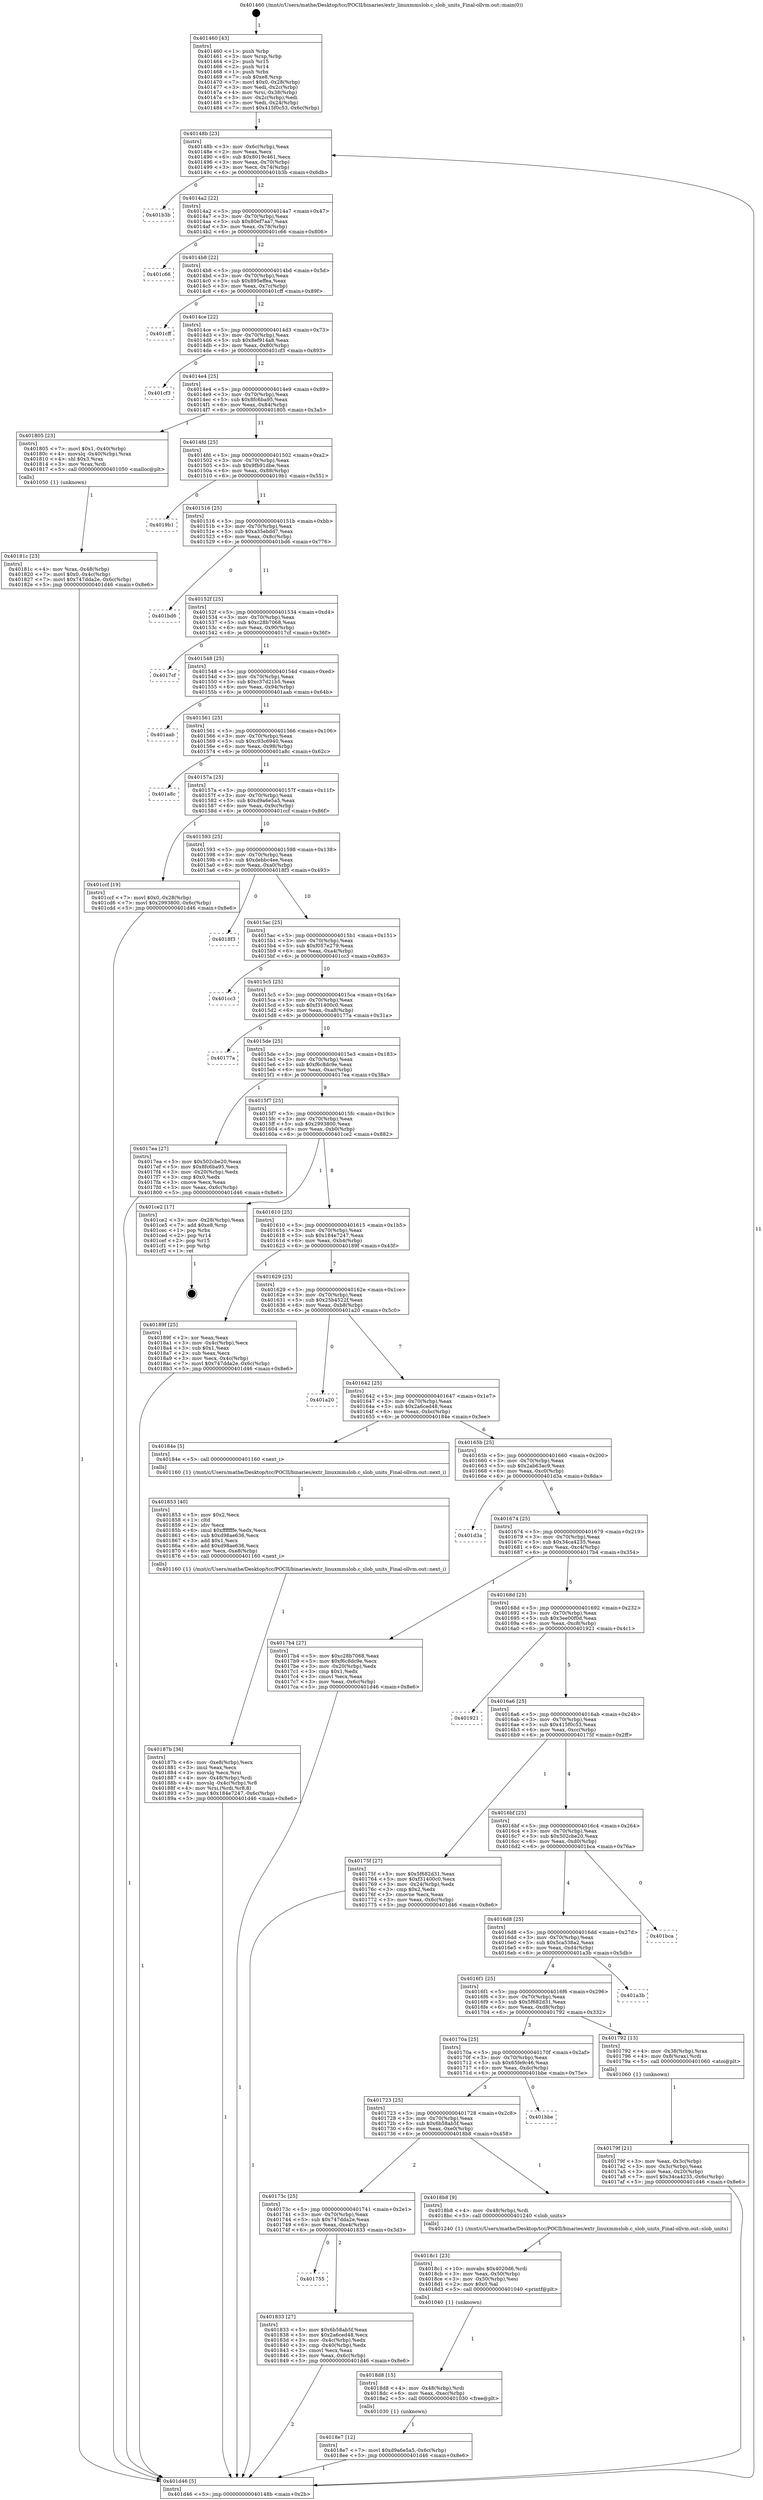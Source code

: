 digraph "0x401460" {
  label = "0x401460 (/mnt/c/Users/mathe/Desktop/tcc/POCII/binaries/extr_linuxmmslob.c_slob_units_Final-ollvm.out::main(0))"
  labelloc = "t"
  node[shape=record]

  Entry [label="",width=0.3,height=0.3,shape=circle,fillcolor=black,style=filled]
  "0x40148b" [label="{
     0x40148b [23]\l
     | [instrs]\l
     &nbsp;&nbsp;0x40148b \<+3\>: mov -0x6c(%rbp),%eax\l
     &nbsp;&nbsp;0x40148e \<+2\>: mov %eax,%ecx\l
     &nbsp;&nbsp;0x401490 \<+6\>: sub $0x8019c461,%ecx\l
     &nbsp;&nbsp;0x401496 \<+3\>: mov %eax,-0x70(%rbp)\l
     &nbsp;&nbsp;0x401499 \<+3\>: mov %ecx,-0x74(%rbp)\l
     &nbsp;&nbsp;0x40149c \<+6\>: je 0000000000401b3b \<main+0x6db\>\l
  }"]
  "0x401b3b" [label="{
     0x401b3b\l
  }", style=dashed]
  "0x4014a2" [label="{
     0x4014a2 [22]\l
     | [instrs]\l
     &nbsp;&nbsp;0x4014a2 \<+5\>: jmp 00000000004014a7 \<main+0x47\>\l
     &nbsp;&nbsp;0x4014a7 \<+3\>: mov -0x70(%rbp),%eax\l
     &nbsp;&nbsp;0x4014aa \<+5\>: sub $0x80ef7aa7,%eax\l
     &nbsp;&nbsp;0x4014af \<+3\>: mov %eax,-0x78(%rbp)\l
     &nbsp;&nbsp;0x4014b2 \<+6\>: je 0000000000401c66 \<main+0x806\>\l
  }"]
  Exit [label="",width=0.3,height=0.3,shape=circle,fillcolor=black,style=filled,peripheries=2]
  "0x401c66" [label="{
     0x401c66\l
  }", style=dashed]
  "0x4014b8" [label="{
     0x4014b8 [22]\l
     | [instrs]\l
     &nbsp;&nbsp;0x4014b8 \<+5\>: jmp 00000000004014bd \<main+0x5d\>\l
     &nbsp;&nbsp;0x4014bd \<+3\>: mov -0x70(%rbp),%eax\l
     &nbsp;&nbsp;0x4014c0 \<+5\>: sub $0x895effea,%eax\l
     &nbsp;&nbsp;0x4014c5 \<+3\>: mov %eax,-0x7c(%rbp)\l
     &nbsp;&nbsp;0x4014c8 \<+6\>: je 0000000000401cff \<main+0x89f\>\l
  }"]
  "0x4018e7" [label="{
     0x4018e7 [12]\l
     | [instrs]\l
     &nbsp;&nbsp;0x4018e7 \<+7\>: movl $0xd9a6e5a5,-0x6c(%rbp)\l
     &nbsp;&nbsp;0x4018ee \<+5\>: jmp 0000000000401d46 \<main+0x8e6\>\l
  }"]
  "0x401cff" [label="{
     0x401cff\l
  }", style=dashed]
  "0x4014ce" [label="{
     0x4014ce [22]\l
     | [instrs]\l
     &nbsp;&nbsp;0x4014ce \<+5\>: jmp 00000000004014d3 \<main+0x73\>\l
     &nbsp;&nbsp;0x4014d3 \<+3\>: mov -0x70(%rbp),%eax\l
     &nbsp;&nbsp;0x4014d6 \<+5\>: sub $0x8ef914a8,%eax\l
     &nbsp;&nbsp;0x4014db \<+3\>: mov %eax,-0x80(%rbp)\l
     &nbsp;&nbsp;0x4014de \<+6\>: je 0000000000401cf3 \<main+0x893\>\l
  }"]
  "0x4018d8" [label="{
     0x4018d8 [15]\l
     | [instrs]\l
     &nbsp;&nbsp;0x4018d8 \<+4\>: mov -0x48(%rbp),%rdi\l
     &nbsp;&nbsp;0x4018dc \<+6\>: mov %eax,-0xec(%rbp)\l
     &nbsp;&nbsp;0x4018e2 \<+5\>: call 0000000000401030 \<free@plt\>\l
     | [calls]\l
     &nbsp;&nbsp;0x401030 \{1\} (unknown)\l
  }"]
  "0x401cf3" [label="{
     0x401cf3\l
  }", style=dashed]
  "0x4014e4" [label="{
     0x4014e4 [25]\l
     | [instrs]\l
     &nbsp;&nbsp;0x4014e4 \<+5\>: jmp 00000000004014e9 \<main+0x89\>\l
     &nbsp;&nbsp;0x4014e9 \<+3\>: mov -0x70(%rbp),%eax\l
     &nbsp;&nbsp;0x4014ec \<+5\>: sub $0x8fc6ba95,%eax\l
     &nbsp;&nbsp;0x4014f1 \<+6\>: mov %eax,-0x84(%rbp)\l
     &nbsp;&nbsp;0x4014f7 \<+6\>: je 0000000000401805 \<main+0x3a5\>\l
  }"]
  "0x4018c1" [label="{
     0x4018c1 [23]\l
     | [instrs]\l
     &nbsp;&nbsp;0x4018c1 \<+10\>: movabs $0x4020d6,%rdi\l
     &nbsp;&nbsp;0x4018cb \<+3\>: mov %eax,-0x50(%rbp)\l
     &nbsp;&nbsp;0x4018ce \<+3\>: mov -0x50(%rbp),%esi\l
     &nbsp;&nbsp;0x4018d1 \<+2\>: mov $0x0,%al\l
     &nbsp;&nbsp;0x4018d3 \<+5\>: call 0000000000401040 \<printf@plt\>\l
     | [calls]\l
     &nbsp;&nbsp;0x401040 \{1\} (unknown)\l
  }"]
  "0x401805" [label="{
     0x401805 [23]\l
     | [instrs]\l
     &nbsp;&nbsp;0x401805 \<+7\>: movl $0x1,-0x40(%rbp)\l
     &nbsp;&nbsp;0x40180c \<+4\>: movslq -0x40(%rbp),%rax\l
     &nbsp;&nbsp;0x401810 \<+4\>: shl $0x3,%rax\l
     &nbsp;&nbsp;0x401814 \<+3\>: mov %rax,%rdi\l
     &nbsp;&nbsp;0x401817 \<+5\>: call 0000000000401050 \<malloc@plt\>\l
     | [calls]\l
     &nbsp;&nbsp;0x401050 \{1\} (unknown)\l
  }"]
  "0x4014fd" [label="{
     0x4014fd [25]\l
     | [instrs]\l
     &nbsp;&nbsp;0x4014fd \<+5\>: jmp 0000000000401502 \<main+0xa2\>\l
     &nbsp;&nbsp;0x401502 \<+3\>: mov -0x70(%rbp),%eax\l
     &nbsp;&nbsp;0x401505 \<+5\>: sub $0x9fb91dbe,%eax\l
     &nbsp;&nbsp;0x40150a \<+6\>: mov %eax,-0x88(%rbp)\l
     &nbsp;&nbsp;0x401510 \<+6\>: je 00000000004019b1 \<main+0x551\>\l
  }"]
  "0x40187b" [label="{
     0x40187b [36]\l
     | [instrs]\l
     &nbsp;&nbsp;0x40187b \<+6\>: mov -0xe8(%rbp),%ecx\l
     &nbsp;&nbsp;0x401881 \<+3\>: imul %eax,%ecx\l
     &nbsp;&nbsp;0x401884 \<+3\>: movslq %ecx,%rsi\l
     &nbsp;&nbsp;0x401887 \<+4\>: mov -0x48(%rbp),%rdi\l
     &nbsp;&nbsp;0x40188b \<+4\>: movslq -0x4c(%rbp),%r8\l
     &nbsp;&nbsp;0x40188f \<+4\>: mov %rsi,(%rdi,%r8,8)\l
     &nbsp;&nbsp;0x401893 \<+7\>: movl $0x184e7247,-0x6c(%rbp)\l
     &nbsp;&nbsp;0x40189a \<+5\>: jmp 0000000000401d46 \<main+0x8e6\>\l
  }"]
  "0x4019b1" [label="{
     0x4019b1\l
  }", style=dashed]
  "0x401516" [label="{
     0x401516 [25]\l
     | [instrs]\l
     &nbsp;&nbsp;0x401516 \<+5\>: jmp 000000000040151b \<main+0xbb\>\l
     &nbsp;&nbsp;0x40151b \<+3\>: mov -0x70(%rbp),%eax\l
     &nbsp;&nbsp;0x40151e \<+5\>: sub $0xa35ebdd7,%eax\l
     &nbsp;&nbsp;0x401523 \<+6\>: mov %eax,-0x8c(%rbp)\l
     &nbsp;&nbsp;0x401529 \<+6\>: je 0000000000401bd6 \<main+0x776\>\l
  }"]
  "0x401853" [label="{
     0x401853 [40]\l
     | [instrs]\l
     &nbsp;&nbsp;0x401853 \<+5\>: mov $0x2,%ecx\l
     &nbsp;&nbsp;0x401858 \<+1\>: cltd\l
     &nbsp;&nbsp;0x401859 \<+2\>: idiv %ecx\l
     &nbsp;&nbsp;0x40185b \<+6\>: imul $0xfffffffe,%edx,%ecx\l
     &nbsp;&nbsp;0x401861 \<+6\>: sub $0xd98ae636,%ecx\l
     &nbsp;&nbsp;0x401867 \<+3\>: add $0x1,%ecx\l
     &nbsp;&nbsp;0x40186a \<+6\>: add $0xd98ae636,%ecx\l
     &nbsp;&nbsp;0x401870 \<+6\>: mov %ecx,-0xe8(%rbp)\l
     &nbsp;&nbsp;0x401876 \<+5\>: call 0000000000401160 \<next_i\>\l
     | [calls]\l
     &nbsp;&nbsp;0x401160 \{1\} (/mnt/c/Users/mathe/Desktop/tcc/POCII/binaries/extr_linuxmmslob.c_slob_units_Final-ollvm.out::next_i)\l
  }"]
  "0x401bd6" [label="{
     0x401bd6\l
  }", style=dashed]
  "0x40152f" [label="{
     0x40152f [25]\l
     | [instrs]\l
     &nbsp;&nbsp;0x40152f \<+5\>: jmp 0000000000401534 \<main+0xd4\>\l
     &nbsp;&nbsp;0x401534 \<+3\>: mov -0x70(%rbp),%eax\l
     &nbsp;&nbsp;0x401537 \<+5\>: sub $0xc28b7068,%eax\l
     &nbsp;&nbsp;0x40153c \<+6\>: mov %eax,-0x90(%rbp)\l
     &nbsp;&nbsp;0x401542 \<+6\>: je 00000000004017cf \<main+0x36f\>\l
  }"]
  "0x401755" [label="{
     0x401755\l
  }", style=dashed]
  "0x4017cf" [label="{
     0x4017cf\l
  }", style=dashed]
  "0x401548" [label="{
     0x401548 [25]\l
     | [instrs]\l
     &nbsp;&nbsp;0x401548 \<+5\>: jmp 000000000040154d \<main+0xed\>\l
     &nbsp;&nbsp;0x40154d \<+3\>: mov -0x70(%rbp),%eax\l
     &nbsp;&nbsp;0x401550 \<+5\>: sub $0xc37d21b5,%eax\l
     &nbsp;&nbsp;0x401555 \<+6\>: mov %eax,-0x94(%rbp)\l
     &nbsp;&nbsp;0x40155b \<+6\>: je 0000000000401aab \<main+0x64b\>\l
  }"]
  "0x401833" [label="{
     0x401833 [27]\l
     | [instrs]\l
     &nbsp;&nbsp;0x401833 \<+5\>: mov $0x6b58ab5f,%eax\l
     &nbsp;&nbsp;0x401838 \<+5\>: mov $0x2a6ced48,%ecx\l
     &nbsp;&nbsp;0x40183d \<+3\>: mov -0x4c(%rbp),%edx\l
     &nbsp;&nbsp;0x401840 \<+3\>: cmp -0x40(%rbp),%edx\l
     &nbsp;&nbsp;0x401843 \<+3\>: cmovl %ecx,%eax\l
     &nbsp;&nbsp;0x401846 \<+3\>: mov %eax,-0x6c(%rbp)\l
     &nbsp;&nbsp;0x401849 \<+5\>: jmp 0000000000401d46 \<main+0x8e6\>\l
  }"]
  "0x401aab" [label="{
     0x401aab\l
  }", style=dashed]
  "0x401561" [label="{
     0x401561 [25]\l
     | [instrs]\l
     &nbsp;&nbsp;0x401561 \<+5\>: jmp 0000000000401566 \<main+0x106\>\l
     &nbsp;&nbsp;0x401566 \<+3\>: mov -0x70(%rbp),%eax\l
     &nbsp;&nbsp;0x401569 \<+5\>: sub $0xc93c6940,%eax\l
     &nbsp;&nbsp;0x40156e \<+6\>: mov %eax,-0x98(%rbp)\l
     &nbsp;&nbsp;0x401574 \<+6\>: je 0000000000401a8c \<main+0x62c\>\l
  }"]
  "0x40173c" [label="{
     0x40173c [25]\l
     | [instrs]\l
     &nbsp;&nbsp;0x40173c \<+5\>: jmp 0000000000401741 \<main+0x2e1\>\l
     &nbsp;&nbsp;0x401741 \<+3\>: mov -0x70(%rbp),%eax\l
     &nbsp;&nbsp;0x401744 \<+5\>: sub $0x747dda2e,%eax\l
     &nbsp;&nbsp;0x401749 \<+6\>: mov %eax,-0xe4(%rbp)\l
     &nbsp;&nbsp;0x40174f \<+6\>: je 0000000000401833 \<main+0x3d3\>\l
  }"]
  "0x401a8c" [label="{
     0x401a8c\l
  }", style=dashed]
  "0x40157a" [label="{
     0x40157a [25]\l
     | [instrs]\l
     &nbsp;&nbsp;0x40157a \<+5\>: jmp 000000000040157f \<main+0x11f\>\l
     &nbsp;&nbsp;0x40157f \<+3\>: mov -0x70(%rbp),%eax\l
     &nbsp;&nbsp;0x401582 \<+5\>: sub $0xd9a6e5a5,%eax\l
     &nbsp;&nbsp;0x401587 \<+6\>: mov %eax,-0x9c(%rbp)\l
     &nbsp;&nbsp;0x40158d \<+6\>: je 0000000000401ccf \<main+0x86f\>\l
  }"]
  "0x4018b8" [label="{
     0x4018b8 [9]\l
     | [instrs]\l
     &nbsp;&nbsp;0x4018b8 \<+4\>: mov -0x48(%rbp),%rdi\l
     &nbsp;&nbsp;0x4018bc \<+5\>: call 0000000000401240 \<slob_units\>\l
     | [calls]\l
     &nbsp;&nbsp;0x401240 \{1\} (/mnt/c/Users/mathe/Desktop/tcc/POCII/binaries/extr_linuxmmslob.c_slob_units_Final-ollvm.out::slob_units)\l
  }"]
  "0x401ccf" [label="{
     0x401ccf [19]\l
     | [instrs]\l
     &nbsp;&nbsp;0x401ccf \<+7\>: movl $0x0,-0x28(%rbp)\l
     &nbsp;&nbsp;0x401cd6 \<+7\>: movl $0x2993800,-0x6c(%rbp)\l
     &nbsp;&nbsp;0x401cdd \<+5\>: jmp 0000000000401d46 \<main+0x8e6\>\l
  }"]
  "0x401593" [label="{
     0x401593 [25]\l
     | [instrs]\l
     &nbsp;&nbsp;0x401593 \<+5\>: jmp 0000000000401598 \<main+0x138\>\l
     &nbsp;&nbsp;0x401598 \<+3\>: mov -0x70(%rbp),%eax\l
     &nbsp;&nbsp;0x40159b \<+5\>: sub $0xdebbc4ee,%eax\l
     &nbsp;&nbsp;0x4015a0 \<+6\>: mov %eax,-0xa0(%rbp)\l
     &nbsp;&nbsp;0x4015a6 \<+6\>: je 00000000004018f3 \<main+0x493\>\l
  }"]
  "0x401723" [label="{
     0x401723 [25]\l
     | [instrs]\l
     &nbsp;&nbsp;0x401723 \<+5\>: jmp 0000000000401728 \<main+0x2c8\>\l
     &nbsp;&nbsp;0x401728 \<+3\>: mov -0x70(%rbp),%eax\l
     &nbsp;&nbsp;0x40172b \<+5\>: sub $0x6b58ab5f,%eax\l
     &nbsp;&nbsp;0x401730 \<+6\>: mov %eax,-0xe0(%rbp)\l
     &nbsp;&nbsp;0x401736 \<+6\>: je 00000000004018b8 \<main+0x458\>\l
  }"]
  "0x4018f3" [label="{
     0x4018f3\l
  }", style=dashed]
  "0x4015ac" [label="{
     0x4015ac [25]\l
     | [instrs]\l
     &nbsp;&nbsp;0x4015ac \<+5\>: jmp 00000000004015b1 \<main+0x151\>\l
     &nbsp;&nbsp;0x4015b1 \<+3\>: mov -0x70(%rbp),%eax\l
     &nbsp;&nbsp;0x4015b4 \<+5\>: sub $0xf057e279,%eax\l
     &nbsp;&nbsp;0x4015b9 \<+6\>: mov %eax,-0xa4(%rbp)\l
     &nbsp;&nbsp;0x4015bf \<+6\>: je 0000000000401cc3 \<main+0x863\>\l
  }"]
  "0x401bbe" [label="{
     0x401bbe\l
  }", style=dashed]
  "0x401cc3" [label="{
     0x401cc3\l
  }", style=dashed]
  "0x4015c5" [label="{
     0x4015c5 [25]\l
     | [instrs]\l
     &nbsp;&nbsp;0x4015c5 \<+5\>: jmp 00000000004015ca \<main+0x16a\>\l
     &nbsp;&nbsp;0x4015ca \<+3\>: mov -0x70(%rbp),%eax\l
     &nbsp;&nbsp;0x4015cd \<+5\>: sub $0xf31400c0,%eax\l
     &nbsp;&nbsp;0x4015d2 \<+6\>: mov %eax,-0xa8(%rbp)\l
     &nbsp;&nbsp;0x4015d8 \<+6\>: je 000000000040177a \<main+0x31a\>\l
  }"]
  "0x40181c" [label="{
     0x40181c [23]\l
     | [instrs]\l
     &nbsp;&nbsp;0x40181c \<+4\>: mov %rax,-0x48(%rbp)\l
     &nbsp;&nbsp;0x401820 \<+7\>: movl $0x0,-0x4c(%rbp)\l
     &nbsp;&nbsp;0x401827 \<+7\>: movl $0x747dda2e,-0x6c(%rbp)\l
     &nbsp;&nbsp;0x40182e \<+5\>: jmp 0000000000401d46 \<main+0x8e6\>\l
  }"]
  "0x40177a" [label="{
     0x40177a\l
  }", style=dashed]
  "0x4015de" [label="{
     0x4015de [25]\l
     | [instrs]\l
     &nbsp;&nbsp;0x4015de \<+5\>: jmp 00000000004015e3 \<main+0x183\>\l
     &nbsp;&nbsp;0x4015e3 \<+3\>: mov -0x70(%rbp),%eax\l
     &nbsp;&nbsp;0x4015e6 \<+5\>: sub $0xf6c8dc9e,%eax\l
     &nbsp;&nbsp;0x4015eb \<+6\>: mov %eax,-0xac(%rbp)\l
     &nbsp;&nbsp;0x4015f1 \<+6\>: je 00000000004017ea \<main+0x38a\>\l
  }"]
  "0x40179f" [label="{
     0x40179f [21]\l
     | [instrs]\l
     &nbsp;&nbsp;0x40179f \<+3\>: mov %eax,-0x3c(%rbp)\l
     &nbsp;&nbsp;0x4017a2 \<+3\>: mov -0x3c(%rbp),%eax\l
     &nbsp;&nbsp;0x4017a5 \<+3\>: mov %eax,-0x20(%rbp)\l
     &nbsp;&nbsp;0x4017a8 \<+7\>: movl $0x34ca4235,-0x6c(%rbp)\l
     &nbsp;&nbsp;0x4017af \<+5\>: jmp 0000000000401d46 \<main+0x8e6\>\l
  }"]
  "0x4017ea" [label="{
     0x4017ea [27]\l
     | [instrs]\l
     &nbsp;&nbsp;0x4017ea \<+5\>: mov $0x502cbe20,%eax\l
     &nbsp;&nbsp;0x4017ef \<+5\>: mov $0x8fc6ba95,%ecx\l
     &nbsp;&nbsp;0x4017f4 \<+3\>: mov -0x20(%rbp),%edx\l
     &nbsp;&nbsp;0x4017f7 \<+3\>: cmp $0x0,%edx\l
     &nbsp;&nbsp;0x4017fa \<+3\>: cmove %ecx,%eax\l
     &nbsp;&nbsp;0x4017fd \<+3\>: mov %eax,-0x6c(%rbp)\l
     &nbsp;&nbsp;0x401800 \<+5\>: jmp 0000000000401d46 \<main+0x8e6\>\l
  }"]
  "0x4015f7" [label="{
     0x4015f7 [25]\l
     | [instrs]\l
     &nbsp;&nbsp;0x4015f7 \<+5\>: jmp 00000000004015fc \<main+0x19c\>\l
     &nbsp;&nbsp;0x4015fc \<+3\>: mov -0x70(%rbp),%eax\l
     &nbsp;&nbsp;0x4015ff \<+5\>: sub $0x2993800,%eax\l
     &nbsp;&nbsp;0x401604 \<+6\>: mov %eax,-0xb0(%rbp)\l
     &nbsp;&nbsp;0x40160a \<+6\>: je 0000000000401ce2 \<main+0x882\>\l
  }"]
  "0x40170a" [label="{
     0x40170a [25]\l
     | [instrs]\l
     &nbsp;&nbsp;0x40170a \<+5\>: jmp 000000000040170f \<main+0x2af\>\l
     &nbsp;&nbsp;0x40170f \<+3\>: mov -0x70(%rbp),%eax\l
     &nbsp;&nbsp;0x401712 \<+5\>: sub $0x65fe9c46,%eax\l
     &nbsp;&nbsp;0x401717 \<+6\>: mov %eax,-0xdc(%rbp)\l
     &nbsp;&nbsp;0x40171d \<+6\>: je 0000000000401bbe \<main+0x75e\>\l
  }"]
  "0x401ce2" [label="{
     0x401ce2 [17]\l
     | [instrs]\l
     &nbsp;&nbsp;0x401ce2 \<+3\>: mov -0x28(%rbp),%eax\l
     &nbsp;&nbsp;0x401ce5 \<+7\>: add $0xe8,%rsp\l
     &nbsp;&nbsp;0x401cec \<+1\>: pop %rbx\l
     &nbsp;&nbsp;0x401ced \<+2\>: pop %r14\l
     &nbsp;&nbsp;0x401cef \<+2\>: pop %r15\l
     &nbsp;&nbsp;0x401cf1 \<+1\>: pop %rbp\l
     &nbsp;&nbsp;0x401cf2 \<+1\>: ret\l
  }"]
  "0x401610" [label="{
     0x401610 [25]\l
     | [instrs]\l
     &nbsp;&nbsp;0x401610 \<+5\>: jmp 0000000000401615 \<main+0x1b5\>\l
     &nbsp;&nbsp;0x401615 \<+3\>: mov -0x70(%rbp),%eax\l
     &nbsp;&nbsp;0x401618 \<+5\>: sub $0x184e7247,%eax\l
     &nbsp;&nbsp;0x40161d \<+6\>: mov %eax,-0xb4(%rbp)\l
     &nbsp;&nbsp;0x401623 \<+6\>: je 000000000040189f \<main+0x43f\>\l
  }"]
  "0x401792" [label="{
     0x401792 [13]\l
     | [instrs]\l
     &nbsp;&nbsp;0x401792 \<+4\>: mov -0x38(%rbp),%rax\l
     &nbsp;&nbsp;0x401796 \<+4\>: mov 0x8(%rax),%rdi\l
     &nbsp;&nbsp;0x40179a \<+5\>: call 0000000000401060 \<atoi@plt\>\l
     | [calls]\l
     &nbsp;&nbsp;0x401060 \{1\} (unknown)\l
  }"]
  "0x40189f" [label="{
     0x40189f [25]\l
     | [instrs]\l
     &nbsp;&nbsp;0x40189f \<+2\>: xor %eax,%eax\l
     &nbsp;&nbsp;0x4018a1 \<+3\>: mov -0x4c(%rbp),%ecx\l
     &nbsp;&nbsp;0x4018a4 \<+3\>: sub $0x1,%eax\l
     &nbsp;&nbsp;0x4018a7 \<+2\>: sub %eax,%ecx\l
     &nbsp;&nbsp;0x4018a9 \<+3\>: mov %ecx,-0x4c(%rbp)\l
     &nbsp;&nbsp;0x4018ac \<+7\>: movl $0x747dda2e,-0x6c(%rbp)\l
     &nbsp;&nbsp;0x4018b3 \<+5\>: jmp 0000000000401d46 \<main+0x8e6\>\l
  }"]
  "0x401629" [label="{
     0x401629 [25]\l
     | [instrs]\l
     &nbsp;&nbsp;0x401629 \<+5\>: jmp 000000000040162e \<main+0x1ce\>\l
     &nbsp;&nbsp;0x40162e \<+3\>: mov -0x70(%rbp),%eax\l
     &nbsp;&nbsp;0x401631 \<+5\>: sub $0x25b4522f,%eax\l
     &nbsp;&nbsp;0x401636 \<+6\>: mov %eax,-0xb8(%rbp)\l
     &nbsp;&nbsp;0x40163c \<+6\>: je 0000000000401a20 \<main+0x5c0\>\l
  }"]
  "0x4016f1" [label="{
     0x4016f1 [25]\l
     | [instrs]\l
     &nbsp;&nbsp;0x4016f1 \<+5\>: jmp 00000000004016f6 \<main+0x296\>\l
     &nbsp;&nbsp;0x4016f6 \<+3\>: mov -0x70(%rbp),%eax\l
     &nbsp;&nbsp;0x4016f9 \<+5\>: sub $0x5f682d31,%eax\l
     &nbsp;&nbsp;0x4016fe \<+6\>: mov %eax,-0xd8(%rbp)\l
     &nbsp;&nbsp;0x401704 \<+6\>: je 0000000000401792 \<main+0x332\>\l
  }"]
  "0x401a20" [label="{
     0x401a20\l
  }", style=dashed]
  "0x401642" [label="{
     0x401642 [25]\l
     | [instrs]\l
     &nbsp;&nbsp;0x401642 \<+5\>: jmp 0000000000401647 \<main+0x1e7\>\l
     &nbsp;&nbsp;0x401647 \<+3\>: mov -0x70(%rbp),%eax\l
     &nbsp;&nbsp;0x40164a \<+5\>: sub $0x2a6ced48,%eax\l
     &nbsp;&nbsp;0x40164f \<+6\>: mov %eax,-0xbc(%rbp)\l
     &nbsp;&nbsp;0x401655 \<+6\>: je 000000000040184e \<main+0x3ee\>\l
  }"]
  "0x401a3b" [label="{
     0x401a3b\l
  }", style=dashed]
  "0x40184e" [label="{
     0x40184e [5]\l
     | [instrs]\l
     &nbsp;&nbsp;0x40184e \<+5\>: call 0000000000401160 \<next_i\>\l
     | [calls]\l
     &nbsp;&nbsp;0x401160 \{1\} (/mnt/c/Users/mathe/Desktop/tcc/POCII/binaries/extr_linuxmmslob.c_slob_units_Final-ollvm.out::next_i)\l
  }"]
  "0x40165b" [label="{
     0x40165b [25]\l
     | [instrs]\l
     &nbsp;&nbsp;0x40165b \<+5\>: jmp 0000000000401660 \<main+0x200\>\l
     &nbsp;&nbsp;0x401660 \<+3\>: mov -0x70(%rbp),%eax\l
     &nbsp;&nbsp;0x401663 \<+5\>: sub $0x2ab63ac9,%eax\l
     &nbsp;&nbsp;0x401668 \<+6\>: mov %eax,-0xc0(%rbp)\l
     &nbsp;&nbsp;0x40166e \<+6\>: je 0000000000401d3a \<main+0x8da\>\l
  }"]
  "0x4016d8" [label="{
     0x4016d8 [25]\l
     | [instrs]\l
     &nbsp;&nbsp;0x4016d8 \<+5\>: jmp 00000000004016dd \<main+0x27d\>\l
     &nbsp;&nbsp;0x4016dd \<+3\>: mov -0x70(%rbp),%eax\l
     &nbsp;&nbsp;0x4016e0 \<+5\>: sub $0x5ca538a2,%eax\l
     &nbsp;&nbsp;0x4016e5 \<+6\>: mov %eax,-0xd4(%rbp)\l
     &nbsp;&nbsp;0x4016eb \<+6\>: je 0000000000401a3b \<main+0x5db\>\l
  }"]
  "0x401d3a" [label="{
     0x401d3a\l
  }", style=dashed]
  "0x401674" [label="{
     0x401674 [25]\l
     | [instrs]\l
     &nbsp;&nbsp;0x401674 \<+5\>: jmp 0000000000401679 \<main+0x219\>\l
     &nbsp;&nbsp;0x401679 \<+3\>: mov -0x70(%rbp),%eax\l
     &nbsp;&nbsp;0x40167c \<+5\>: sub $0x34ca4235,%eax\l
     &nbsp;&nbsp;0x401681 \<+6\>: mov %eax,-0xc4(%rbp)\l
     &nbsp;&nbsp;0x401687 \<+6\>: je 00000000004017b4 \<main+0x354\>\l
  }"]
  "0x401bca" [label="{
     0x401bca\l
  }", style=dashed]
  "0x4017b4" [label="{
     0x4017b4 [27]\l
     | [instrs]\l
     &nbsp;&nbsp;0x4017b4 \<+5\>: mov $0xc28b7068,%eax\l
     &nbsp;&nbsp;0x4017b9 \<+5\>: mov $0xf6c8dc9e,%ecx\l
     &nbsp;&nbsp;0x4017be \<+3\>: mov -0x20(%rbp),%edx\l
     &nbsp;&nbsp;0x4017c1 \<+3\>: cmp $0x1,%edx\l
     &nbsp;&nbsp;0x4017c4 \<+3\>: cmovl %ecx,%eax\l
     &nbsp;&nbsp;0x4017c7 \<+3\>: mov %eax,-0x6c(%rbp)\l
     &nbsp;&nbsp;0x4017ca \<+5\>: jmp 0000000000401d46 \<main+0x8e6\>\l
  }"]
  "0x40168d" [label="{
     0x40168d [25]\l
     | [instrs]\l
     &nbsp;&nbsp;0x40168d \<+5\>: jmp 0000000000401692 \<main+0x232\>\l
     &nbsp;&nbsp;0x401692 \<+3\>: mov -0x70(%rbp),%eax\l
     &nbsp;&nbsp;0x401695 \<+5\>: sub $0x3ee00f0d,%eax\l
     &nbsp;&nbsp;0x40169a \<+6\>: mov %eax,-0xc8(%rbp)\l
     &nbsp;&nbsp;0x4016a0 \<+6\>: je 0000000000401921 \<main+0x4c1\>\l
  }"]
  "0x401460" [label="{
     0x401460 [43]\l
     | [instrs]\l
     &nbsp;&nbsp;0x401460 \<+1\>: push %rbp\l
     &nbsp;&nbsp;0x401461 \<+3\>: mov %rsp,%rbp\l
     &nbsp;&nbsp;0x401464 \<+2\>: push %r15\l
     &nbsp;&nbsp;0x401466 \<+2\>: push %r14\l
     &nbsp;&nbsp;0x401468 \<+1\>: push %rbx\l
     &nbsp;&nbsp;0x401469 \<+7\>: sub $0xe8,%rsp\l
     &nbsp;&nbsp;0x401470 \<+7\>: movl $0x0,-0x28(%rbp)\l
     &nbsp;&nbsp;0x401477 \<+3\>: mov %edi,-0x2c(%rbp)\l
     &nbsp;&nbsp;0x40147a \<+4\>: mov %rsi,-0x38(%rbp)\l
     &nbsp;&nbsp;0x40147e \<+3\>: mov -0x2c(%rbp),%edi\l
     &nbsp;&nbsp;0x401481 \<+3\>: mov %edi,-0x24(%rbp)\l
     &nbsp;&nbsp;0x401484 \<+7\>: movl $0x415f0c53,-0x6c(%rbp)\l
  }"]
  "0x401921" [label="{
     0x401921\l
  }", style=dashed]
  "0x4016a6" [label="{
     0x4016a6 [25]\l
     | [instrs]\l
     &nbsp;&nbsp;0x4016a6 \<+5\>: jmp 00000000004016ab \<main+0x24b\>\l
     &nbsp;&nbsp;0x4016ab \<+3\>: mov -0x70(%rbp),%eax\l
     &nbsp;&nbsp;0x4016ae \<+5\>: sub $0x415f0c53,%eax\l
     &nbsp;&nbsp;0x4016b3 \<+6\>: mov %eax,-0xcc(%rbp)\l
     &nbsp;&nbsp;0x4016b9 \<+6\>: je 000000000040175f \<main+0x2ff\>\l
  }"]
  "0x401d46" [label="{
     0x401d46 [5]\l
     | [instrs]\l
     &nbsp;&nbsp;0x401d46 \<+5\>: jmp 000000000040148b \<main+0x2b\>\l
  }"]
  "0x40175f" [label="{
     0x40175f [27]\l
     | [instrs]\l
     &nbsp;&nbsp;0x40175f \<+5\>: mov $0x5f682d31,%eax\l
     &nbsp;&nbsp;0x401764 \<+5\>: mov $0xf31400c0,%ecx\l
     &nbsp;&nbsp;0x401769 \<+3\>: mov -0x24(%rbp),%edx\l
     &nbsp;&nbsp;0x40176c \<+3\>: cmp $0x2,%edx\l
     &nbsp;&nbsp;0x40176f \<+3\>: cmovne %ecx,%eax\l
     &nbsp;&nbsp;0x401772 \<+3\>: mov %eax,-0x6c(%rbp)\l
     &nbsp;&nbsp;0x401775 \<+5\>: jmp 0000000000401d46 \<main+0x8e6\>\l
  }"]
  "0x4016bf" [label="{
     0x4016bf [25]\l
     | [instrs]\l
     &nbsp;&nbsp;0x4016bf \<+5\>: jmp 00000000004016c4 \<main+0x264\>\l
     &nbsp;&nbsp;0x4016c4 \<+3\>: mov -0x70(%rbp),%eax\l
     &nbsp;&nbsp;0x4016c7 \<+5\>: sub $0x502cbe20,%eax\l
     &nbsp;&nbsp;0x4016cc \<+6\>: mov %eax,-0xd0(%rbp)\l
     &nbsp;&nbsp;0x4016d2 \<+6\>: je 0000000000401bca \<main+0x76a\>\l
  }"]
  Entry -> "0x401460" [label=" 1"]
  "0x40148b" -> "0x401b3b" [label=" 0"]
  "0x40148b" -> "0x4014a2" [label=" 12"]
  "0x401ce2" -> Exit [label=" 1"]
  "0x4014a2" -> "0x401c66" [label=" 0"]
  "0x4014a2" -> "0x4014b8" [label=" 12"]
  "0x401ccf" -> "0x401d46" [label=" 1"]
  "0x4014b8" -> "0x401cff" [label=" 0"]
  "0x4014b8" -> "0x4014ce" [label=" 12"]
  "0x4018e7" -> "0x401d46" [label=" 1"]
  "0x4014ce" -> "0x401cf3" [label=" 0"]
  "0x4014ce" -> "0x4014e4" [label=" 12"]
  "0x4018d8" -> "0x4018e7" [label=" 1"]
  "0x4014e4" -> "0x401805" [label=" 1"]
  "0x4014e4" -> "0x4014fd" [label=" 11"]
  "0x4018c1" -> "0x4018d8" [label=" 1"]
  "0x4014fd" -> "0x4019b1" [label=" 0"]
  "0x4014fd" -> "0x401516" [label=" 11"]
  "0x4018b8" -> "0x4018c1" [label=" 1"]
  "0x401516" -> "0x401bd6" [label=" 0"]
  "0x401516" -> "0x40152f" [label=" 11"]
  "0x40189f" -> "0x401d46" [label=" 1"]
  "0x40152f" -> "0x4017cf" [label=" 0"]
  "0x40152f" -> "0x401548" [label=" 11"]
  "0x40187b" -> "0x401d46" [label=" 1"]
  "0x401548" -> "0x401aab" [label=" 0"]
  "0x401548" -> "0x401561" [label=" 11"]
  "0x401853" -> "0x40187b" [label=" 1"]
  "0x401561" -> "0x401a8c" [label=" 0"]
  "0x401561" -> "0x40157a" [label=" 11"]
  "0x401833" -> "0x401d46" [label=" 2"]
  "0x40157a" -> "0x401ccf" [label=" 1"]
  "0x40157a" -> "0x401593" [label=" 10"]
  "0x40173c" -> "0x401755" [label=" 0"]
  "0x401593" -> "0x4018f3" [label=" 0"]
  "0x401593" -> "0x4015ac" [label=" 10"]
  "0x40184e" -> "0x401853" [label=" 1"]
  "0x4015ac" -> "0x401cc3" [label=" 0"]
  "0x4015ac" -> "0x4015c5" [label=" 10"]
  "0x401723" -> "0x40173c" [label=" 2"]
  "0x4015c5" -> "0x40177a" [label=" 0"]
  "0x4015c5" -> "0x4015de" [label=" 10"]
  "0x40173c" -> "0x401833" [label=" 2"]
  "0x4015de" -> "0x4017ea" [label=" 1"]
  "0x4015de" -> "0x4015f7" [label=" 9"]
  "0x40170a" -> "0x401723" [label=" 3"]
  "0x4015f7" -> "0x401ce2" [label=" 1"]
  "0x4015f7" -> "0x401610" [label=" 8"]
  "0x40170a" -> "0x401bbe" [label=" 0"]
  "0x401610" -> "0x40189f" [label=" 1"]
  "0x401610" -> "0x401629" [label=" 7"]
  "0x401723" -> "0x4018b8" [label=" 1"]
  "0x401629" -> "0x401a20" [label=" 0"]
  "0x401629" -> "0x401642" [label=" 7"]
  "0x401805" -> "0x40181c" [label=" 1"]
  "0x401642" -> "0x40184e" [label=" 1"]
  "0x401642" -> "0x40165b" [label=" 6"]
  "0x4017ea" -> "0x401d46" [label=" 1"]
  "0x40165b" -> "0x401d3a" [label=" 0"]
  "0x40165b" -> "0x401674" [label=" 6"]
  "0x40179f" -> "0x401d46" [label=" 1"]
  "0x401674" -> "0x4017b4" [label=" 1"]
  "0x401674" -> "0x40168d" [label=" 5"]
  "0x401792" -> "0x40179f" [label=" 1"]
  "0x40168d" -> "0x401921" [label=" 0"]
  "0x40168d" -> "0x4016a6" [label=" 5"]
  "0x4016f1" -> "0x401792" [label=" 1"]
  "0x4016a6" -> "0x40175f" [label=" 1"]
  "0x4016a6" -> "0x4016bf" [label=" 4"]
  "0x40175f" -> "0x401d46" [label=" 1"]
  "0x401460" -> "0x40148b" [label=" 1"]
  "0x401d46" -> "0x40148b" [label=" 11"]
  "0x4016f1" -> "0x40170a" [label=" 3"]
  "0x4016bf" -> "0x401bca" [label=" 0"]
  "0x4016bf" -> "0x4016d8" [label=" 4"]
  "0x4017b4" -> "0x401d46" [label=" 1"]
  "0x4016d8" -> "0x401a3b" [label=" 0"]
  "0x4016d8" -> "0x4016f1" [label=" 4"]
  "0x40181c" -> "0x401d46" [label=" 1"]
}

